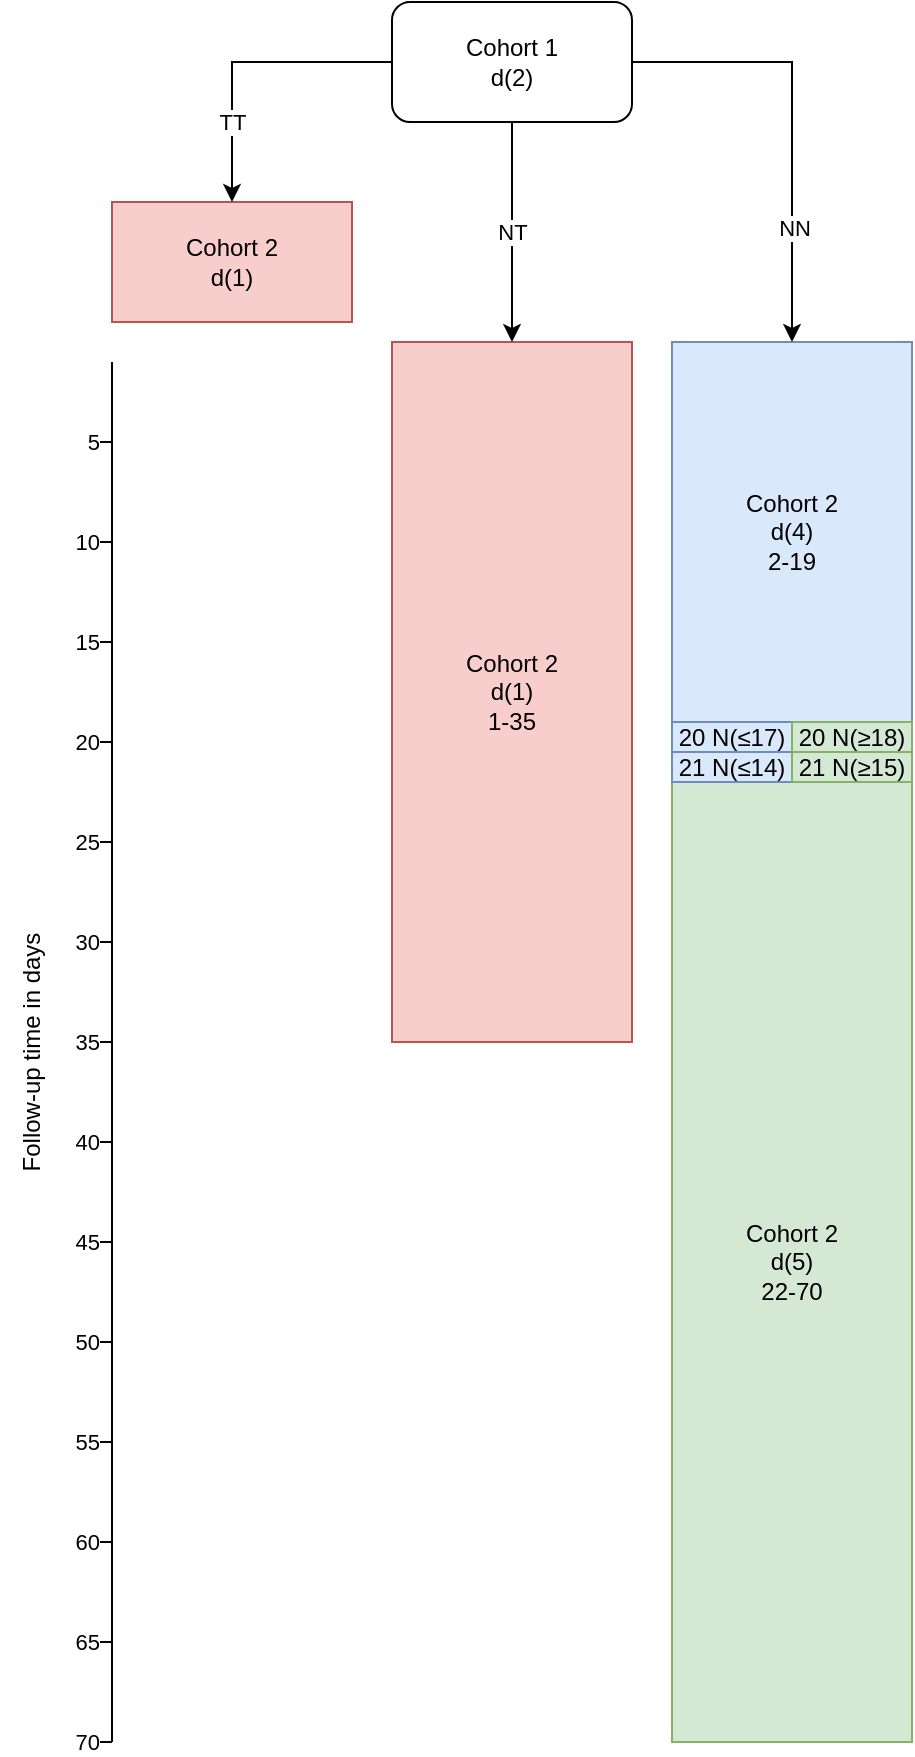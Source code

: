 <mxfile version="24.0.1" type="device">
  <diagram name="Page-1" id="cIa879tW9SnME0ddoqcr">
    <mxGraphModel dx="834" dy="1566" grid="1" gridSize="10" guides="1" tooltips="1" connect="1" arrows="1" fold="1" page="1" pageScale="1" pageWidth="827" pageHeight="1169" math="0" shadow="0">
      <root>
        <mxCell id="0" />
        <mxCell id="1" parent="0" />
        <mxCell id="IOv0uIrEUTZNlMerogkg-1" value="Cohort 1&lt;br&gt;d(2)" style="rounded=1;whiteSpace=wrap;html=1;" parent="1" vertex="1">
          <mxGeometry x="220" y="20" width="120" height="60" as="geometry" />
        </mxCell>
        <mxCell id="IOv0uIrEUTZNlMerogkg-6" value="" style="endArrow=none;html=1;rounded=0;" parent="1" edge="1">
          <mxGeometry width="50" height="50" relative="1" as="geometry">
            <mxPoint x="80" y="890" as="sourcePoint" />
            <mxPoint x="80" y="200" as="targetPoint" />
          </mxGeometry>
        </mxCell>
        <mxCell id="IOv0uIrEUTZNlMerogkg-7" value="5" style="endArrow=none;html=1;rounded=0;align=right;labelPosition=left;verticalLabelPosition=middle;verticalAlign=middle;" parent="1" edge="1">
          <mxGeometry width="50" height="50" relative="1" as="geometry">
            <mxPoint x="70" y="240" as="sourcePoint" />
            <mxPoint x="80" y="240" as="targetPoint" />
          </mxGeometry>
        </mxCell>
        <mxCell id="IOv0uIrEUTZNlMerogkg-8" value="10" style="endArrow=none;html=1;rounded=0;labelPosition=left;verticalLabelPosition=middle;align=right;verticalAlign=middle;" parent="1" edge="1">
          <mxGeometry width="50" height="50" relative="1" as="geometry">
            <mxPoint x="80" y="290" as="sourcePoint" />
            <mxPoint x="70" y="290" as="targetPoint" />
          </mxGeometry>
        </mxCell>
        <mxCell id="IOv0uIrEUTZNlMerogkg-9" value="15" style="endArrow=none;html=1;rounded=0;labelPosition=left;verticalLabelPosition=middle;align=right;verticalAlign=middle;" parent="1" edge="1">
          <mxGeometry width="50" height="50" relative="1" as="geometry">
            <mxPoint x="70" y="340" as="sourcePoint" />
            <mxPoint x="80" y="340" as="targetPoint" />
          </mxGeometry>
        </mxCell>
        <mxCell id="IOv0uIrEUTZNlMerogkg-10" value="20" style="endArrow=none;html=1;rounded=0;labelPosition=left;verticalLabelPosition=middle;align=right;verticalAlign=middle;" parent="1" edge="1">
          <mxGeometry width="50" height="50" relative="1" as="geometry">
            <mxPoint x="70" y="390" as="sourcePoint" />
            <mxPoint x="80" y="390" as="targetPoint" />
          </mxGeometry>
        </mxCell>
        <mxCell id="IOv0uIrEUTZNlMerogkg-11" value="25" style="endArrow=none;html=1;rounded=0;labelPosition=left;verticalLabelPosition=middle;align=right;verticalAlign=middle;" parent="1" edge="1">
          <mxGeometry width="50" height="50" relative="1" as="geometry">
            <mxPoint x="70" y="440" as="sourcePoint" />
            <mxPoint x="80" y="440" as="targetPoint" />
          </mxGeometry>
        </mxCell>
        <mxCell id="IOv0uIrEUTZNlMerogkg-12" value="30" style="endArrow=none;html=1;rounded=0;labelPosition=left;verticalLabelPosition=middle;align=right;verticalAlign=middle;" parent="1" edge="1">
          <mxGeometry width="50" height="50" relative="1" as="geometry">
            <mxPoint x="70" y="490" as="sourcePoint" />
            <mxPoint x="80" y="490" as="targetPoint" />
          </mxGeometry>
        </mxCell>
        <mxCell id="IOv0uIrEUTZNlMerogkg-23" value="Cohort 2&lt;br style=&quot;border-color: var(--border-color);&quot;&gt;d(1)" style="rounded=0;whiteSpace=wrap;html=1;fillColor=#f8cecc;strokeColor=#b85450;" parent="1" vertex="1">
          <mxGeometry x="80" y="120" width="120" height="60" as="geometry" />
        </mxCell>
        <mxCell id="IOv0uIrEUTZNlMerogkg-24" value="Cohort 2&lt;br&gt;d(1)&lt;br&gt;1-35" style="rounded=0;whiteSpace=wrap;html=1;fillColor=#f8cecc;strokeColor=#b85450;" parent="1" vertex="1">
          <mxGeometry x="220" y="190" width="120" height="350" as="geometry" />
        </mxCell>
        <mxCell id="IOv0uIrEUTZNlMerogkg-26" value="Cohort 2&lt;br&gt;d(5)&lt;br&gt;22-70" style="rounded=0;whiteSpace=wrap;html=1;fillColor=#d5e8d4;strokeColor=#82b366;" parent="1" vertex="1">
          <mxGeometry x="360" y="410" width="120" height="480" as="geometry" />
        </mxCell>
        <mxCell id="IOv0uIrEUTZNlMerogkg-36" value="Cohort 2&lt;br&gt;d(4)&lt;br&gt;2-19" style="rounded=0;whiteSpace=wrap;html=1;fillColor=#dae8fc;strokeColor=#6c8ebf;" parent="1" vertex="1">
          <mxGeometry x="360" y="190" width="120" height="190" as="geometry" />
        </mxCell>
        <mxCell id="IOv0uIrEUTZNlMerogkg-37" value="20 N(≤17)" style="rounded=0;whiteSpace=wrap;html=1;fillColor=#dae8fc;strokeColor=#6c8ebf;" parent="1" vertex="1">
          <mxGeometry x="360" y="380" width="60" height="15" as="geometry" />
        </mxCell>
        <mxCell id="IOv0uIrEUTZNlMerogkg-41" value="NT" style="endArrow=classic;html=1;rounded=0;exitX=0.5;exitY=1;exitDx=0;exitDy=0;entryX=0.5;entryY=0;entryDx=0;entryDy=0;" parent="1" source="IOv0uIrEUTZNlMerogkg-1" target="IOv0uIrEUTZNlMerogkg-24" edge="1">
          <mxGeometry width="50" height="50" relative="1" as="geometry">
            <mxPoint x="330" y="120" as="sourcePoint" />
            <mxPoint x="380" y="70" as="targetPoint" />
          </mxGeometry>
        </mxCell>
        <mxCell id="IOv0uIrEUTZNlMerogkg-42" value="" style="endArrow=classic;html=1;rounded=0;exitX=1;exitY=0.5;exitDx=0;exitDy=0;entryX=0.5;entryY=0;entryDx=0;entryDy=0;" parent="1" source="IOv0uIrEUTZNlMerogkg-1" target="IOv0uIrEUTZNlMerogkg-36" edge="1">
          <mxGeometry width="50" height="50" relative="1" as="geometry">
            <mxPoint x="330" y="320" as="sourcePoint" />
            <mxPoint x="380" y="270" as="targetPoint" />
            <Array as="points">
              <mxPoint x="420" y="50" />
            </Array>
          </mxGeometry>
        </mxCell>
        <mxCell id="IOv0uIrEUTZNlMerogkg-60" value="NN" style="edgeLabel;html=1;align=center;verticalAlign=middle;resizable=0;points=[];" parent="IOv0uIrEUTZNlMerogkg-42" vertex="1" connectable="0">
          <mxGeometry x="0.484" y="1" relative="1" as="geometry">
            <mxPoint as="offset" />
          </mxGeometry>
        </mxCell>
        <mxCell id="IOv0uIrEUTZNlMerogkg-43" value="TT" style="endArrow=classic;html=1;rounded=0;exitX=0;exitY=0.5;exitDx=0;exitDy=0;entryX=0.5;entryY=0;entryDx=0;entryDy=0;" parent="1" source="IOv0uIrEUTZNlMerogkg-1" target="IOv0uIrEUTZNlMerogkg-23" edge="1">
          <mxGeometry x="0.467" width="50" height="50" relative="1" as="geometry">
            <mxPoint x="330" y="320" as="sourcePoint" />
            <mxPoint x="380" y="270" as="targetPoint" />
            <Array as="points">
              <mxPoint x="140" y="50" />
            </Array>
            <mxPoint as="offset" />
          </mxGeometry>
        </mxCell>
        <mxCell id="IOv0uIrEUTZNlMerogkg-44" value="35" style="endArrow=none;html=1;rounded=0;labelPosition=left;verticalLabelPosition=middle;align=right;verticalAlign=middle;" parent="1" edge="1">
          <mxGeometry width="50" height="50" relative="1" as="geometry">
            <mxPoint x="70" y="540" as="sourcePoint" />
            <mxPoint x="80" y="540" as="targetPoint" />
          </mxGeometry>
        </mxCell>
        <mxCell id="IOv0uIrEUTZNlMerogkg-45" value="40" style="endArrow=none;html=1;rounded=0;labelPosition=left;verticalLabelPosition=middle;align=right;verticalAlign=middle;" parent="1" edge="1">
          <mxGeometry width="50" height="50" relative="1" as="geometry">
            <mxPoint x="70" y="590" as="sourcePoint" />
            <mxPoint x="80" y="590" as="targetPoint" />
          </mxGeometry>
        </mxCell>
        <mxCell id="IOv0uIrEUTZNlMerogkg-47" value="45" style="endArrow=none;html=1;rounded=0;labelPosition=left;verticalLabelPosition=middle;align=right;verticalAlign=middle;" parent="1" edge="1">
          <mxGeometry width="50" height="50" relative="1" as="geometry">
            <mxPoint x="70" y="640" as="sourcePoint" />
            <mxPoint x="80" y="640" as="targetPoint" />
          </mxGeometry>
        </mxCell>
        <mxCell id="IOv0uIrEUTZNlMerogkg-49" value="50" style="endArrow=none;html=1;rounded=0;labelPosition=left;verticalLabelPosition=middle;align=right;verticalAlign=middle;" parent="1" edge="1">
          <mxGeometry width="50" height="50" relative="1" as="geometry">
            <mxPoint x="70" y="690" as="sourcePoint" />
            <mxPoint x="80" y="690" as="targetPoint" />
          </mxGeometry>
        </mxCell>
        <mxCell id="IOv0uIrEUTZNlMerogkg-51" value="55" style="endArrow=none;html=1;rounded=0;labelPosition=left;verticalLabelPosition=middle;align=right;verticalAlign=middle;" parent="1" edge="1">
          <mxGeometry width="50" height="50" relative="1" as="geometry">
            <mxPoint x="70" y="740" as="sourcePoint" />
            <mxPoint x="80" y="740" as="targetPoint" />
          </mxGeometry>
        </mxCell>
        <mxCell id="IOv0uIrEUTZNlMerogkg-53" value="60" style="endArrow=none;html=1;rounded=0;labelPosition=left;verticalLabelPosition=middle;align=right;verticalAlign=middle;" parent="1" edge="1">
          <mxGeometry width="50" height="50" relative="1" as="geometry">
            <mxPoint x="70" y="790" as="sourcePoint" />
            <mxPoint x="80" y="790" as="targetPoint" />
          </mxGeometry>
        </mxCell>
        <mxCell id="IOv0uIrEUTZNlMerogkg-55" value="65" style="endArrow=none;html=1;rounded=0;labelPosition=left;verticalLabelPosition=middle;align=right;verticalAlign=middle;" parent="1" edge="1">
          <mxGeometry width="50" height="50" relative="1" as="geometry">
            <mxPoint x="70" y="840" as="sourcePoint" />
            <mxPoint x="80" y="840" as="targetPoint" />
          </mxGeometry>
        </mxCell>
        <mxCell id="IOv0uIrEUTZNlMerogkg-56" value="70" style="endArrow=none;html=1;rounded=0;labelPosition=left;verticalLabelPosition=middle;align=right;verticalAlign=middle;" parent="1" edge="1">
          <mxGeometry width="50" height="50" relative="1" as="geometry">
            <mxPoint x="70" y="890" as="sourcePoint" />
            <mxPoint x="80" y="890" as="targetPoint" />
          </mxGeometry>
        </mxCell>
        <mxCell id="IOv0uIrEUTZNlMerogkg-57" value="20 N(≥18)" style="rounded=0;whiteSpace=wrap;html=1;fillColor=#d5e8d4;strokeColor=#82b366;" parent="1" vertex="1">
          <mxGeometry x="420" y="380" width="60" height="15" as="geometry" />
        </mxCell>
        <mxCell id="IOv0uIrEUTZNlMerogkg-58" value="21 N(≤14)" style="rounded=0;whiteSpace=wrap;html=1;fillColor=#dae8fc;strokeColor=#6c8ebf;" parent="1" vertex="1">
          <mxGeometry x="360" y="395" width="60" height="15" as="geometry" />
        </mxCell>
        <mxCell id="IOv0uIrEUTZNlMerogkg-59" value="21 N(≥15)" style="rounded=0;whiteSpace=wrap;html=1;fillColor=#d5e8d4;strokeColor=#82b366;" parent="1" vertex="1">
          <mxGeometry x="420" y="395" width="60" height="15" as="geometry" />
        </mxCell>
        <mxCell id="tVIfVTteSiZupxC9vYgj-1" value="Follow-up time in days" style="text;html=1;align=center;verticalAlign=middle;whiteSpace=wrap;rounded=0;rotation=-90;" vertex="1" parent="1">
          <mxGeometry x="-50" y="530" width="180" height="30" as="geometry" />
        </mxCell>
      </root>
    </mxGraphModel>
  </diagram>
</mxfile>
